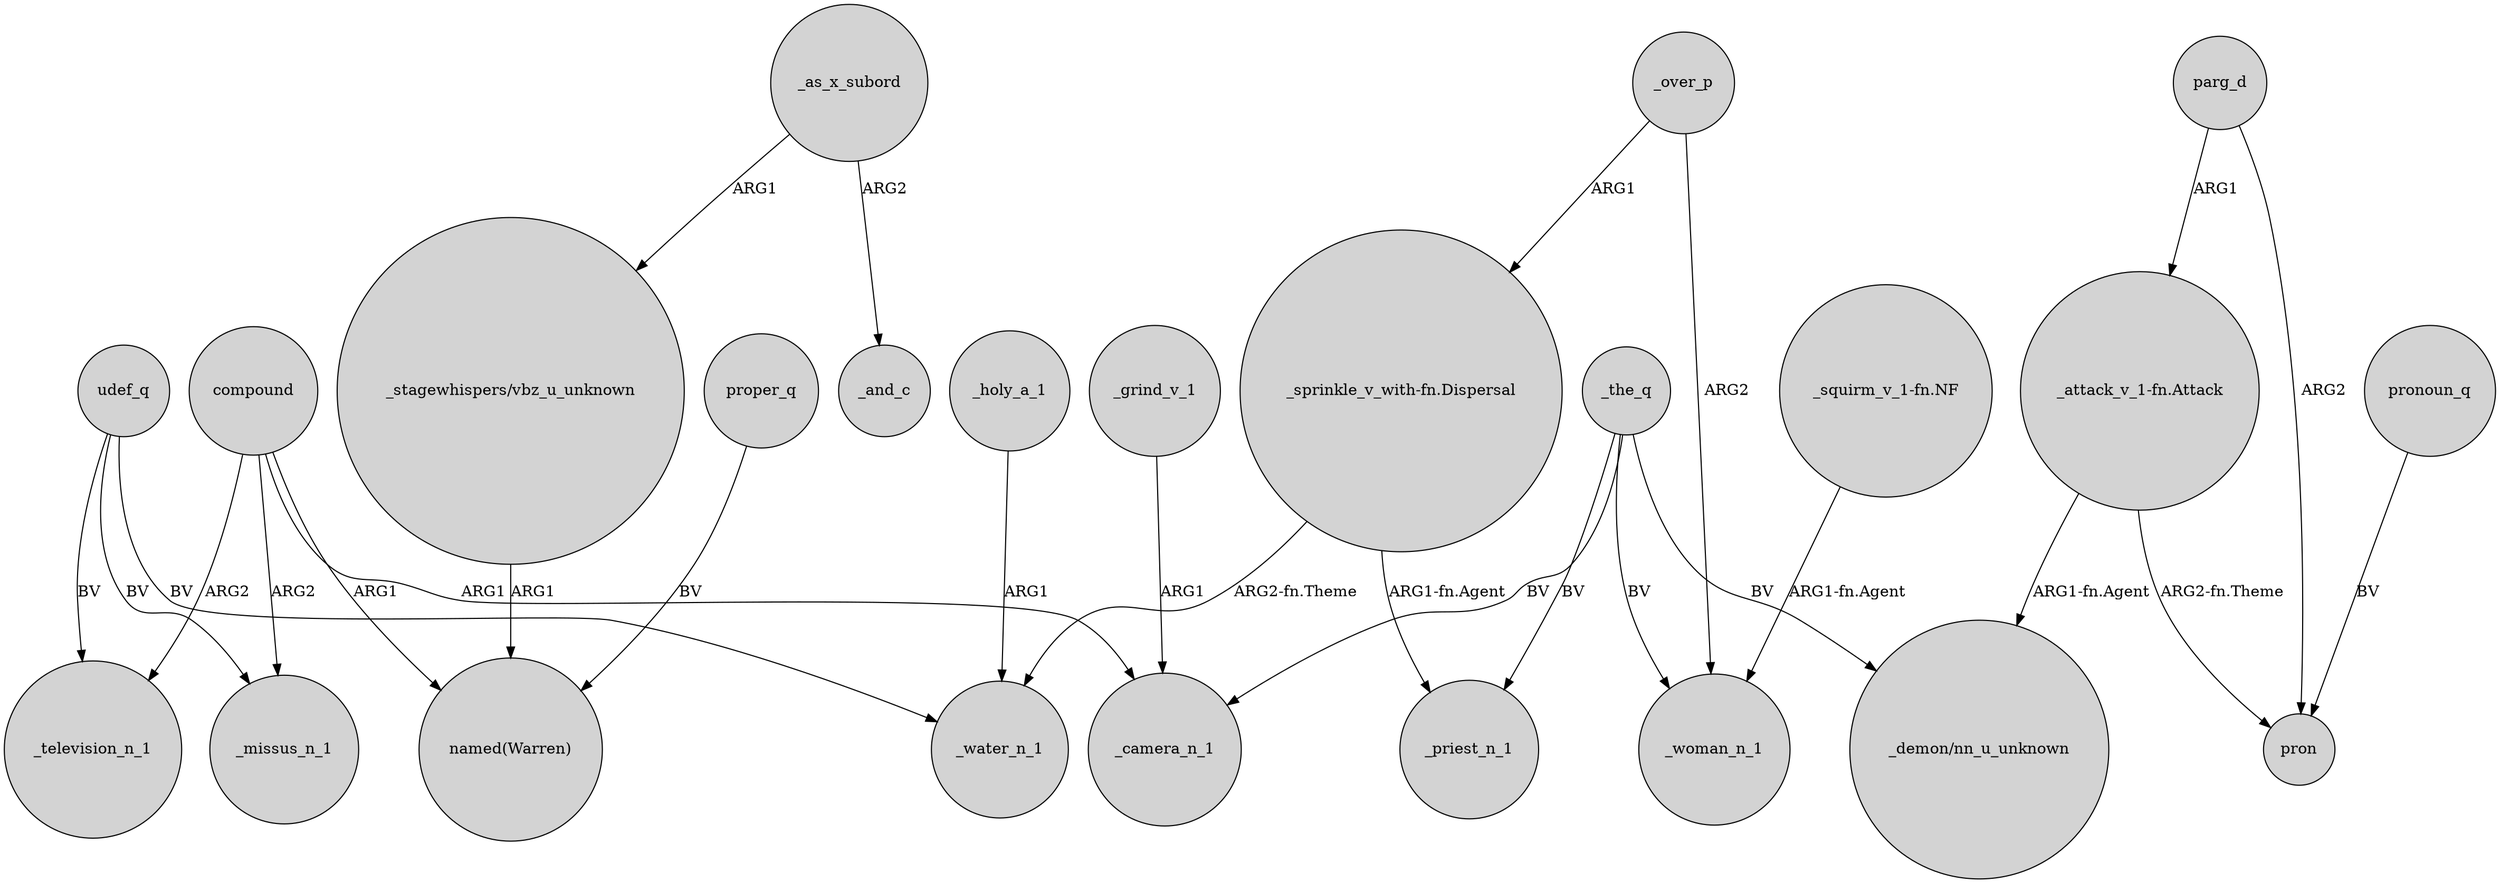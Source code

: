 digraph {
	node [shape=circle style=filled]
	udef_q -> _television_n_1 [label=BV]
	"_sprinkle_v_with-fn.Dispersal" -> _water_n_1 [label="ARG2-fn.Theme"]
	compound -> _missus_n_1 [label=ARG2]
	udef_q -> _missus_n_1 [label=BV]
	_the_q -> _priest_n_1 [label=BV]
	_the_q -> "_demon/nn_u_unknown" [label=BV]
	"_stagewhispers/vbz_u_unknown" -> "named(Warren)" [label=ARG1]
	_the_q -> _camera_n_1 [label=BV]
	parg_d -> pron [label=ARG2]
	_over_p -> _woman_n_1 [label=ARG2]
	"_squirm_v_1-fn.NF" -> _woman_n_1 [label="ARG1-fn.Agent"]
	_as_x_subord -> "_stagewhispers/vbz_u_unknown" [label=ARG1]
	pronoun_q -> pron [label=BV]
	"_attack_v_1-fn.Attack" -> "_demon/nn_u_unknown" [label="ARG1-fn.Agent"]
	udef_q -> _water_n_1 [label=BV]
	_as_x_subord -> _and_c [label=ARG2]
	_grind_v_1 -> _camera_n_1 [label=ARG1]
	_over_p -> "_sprinkle_v_with-fn.Dispersal" [label=ARG1]
	compound -> "named(Warren)" [label=ARG1]
	_holy_a_1 -> _water_n_1 [label=ARG1]
	parg_d -> "_attack_v_1-fn.Attack" [label=ARG1]
	_the_q -> _woman_n_1 [label=BV]
	compound -> _camera_n_1 [label=ARG1]
	"_attack_v_1-fn.Attack" -> pron [label="ARG2-fn.Theme"]
	"_sprinkle_v_with-fn.Dispersal" -> _priest_n_1 [label="ARG1-fn.Agent"]
	proper_q -> "named(Warren)" [label=BV]
	compound -> _television_n_1 [label=ARG2]
}
